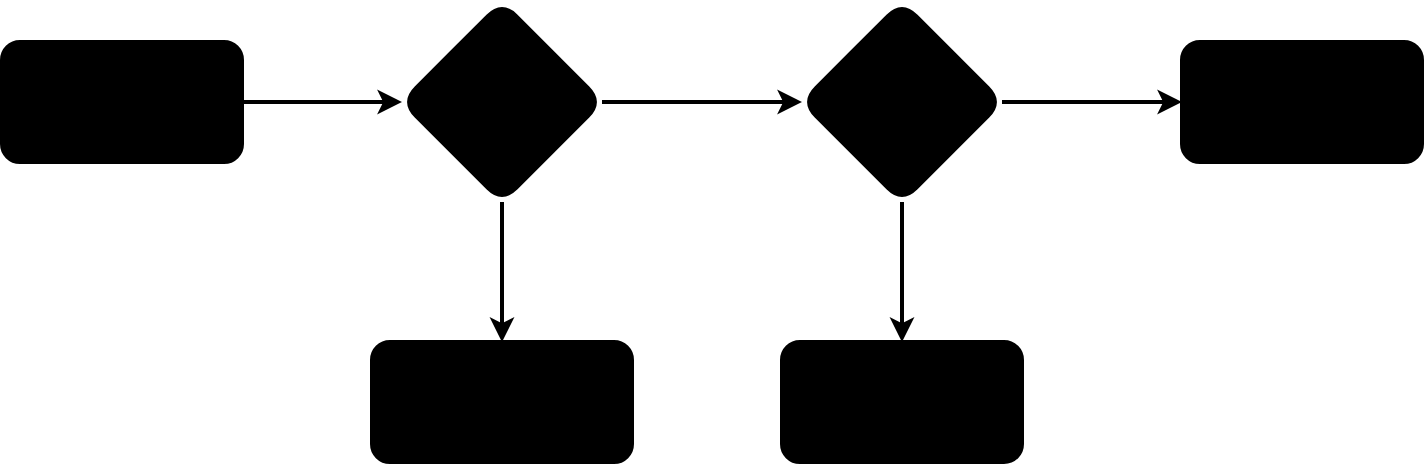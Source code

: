 <mxfile version="26.2.12">
  <diagram id="C5RBs43oDa-KdzZeNtuy" name="Page-1">
    <mxGraphModel dx="1099" dy="597" grid="1" gridSize="10" guides="1" tooltips="1" connect="1" arrows="1" fold="1" page="1" pageScale="1" pageWidth="827" pageHeight="1169" math="0" shadow="0">
      <root>
        <mxCell id="WIyWlLk6GJQsqaUBKTNV-0" />
        <mxCell id="WIyWlLk6GJQsqaUBKTNV-1" parent="WIyWlLk6GJQsqaUBKTNV-0" />
        <mxCell id="RYbKcA7-CBiTDcBswhLT-4" value="" style="edgeStyle=orthogonalEdgeStyle;rounded=0;orthogonalLoop=1;jettySize=auto;html=1;strokeColor=light-dark(#000000,#B4CEFF);fontColor=light-dark(#000000,#FFFFFF);labelBackgroundColor=none;strokeWidth=2;" edge="1" parent="WIyWlLk6GJQsqaUBKTNV-1" source="RYbKcA7-CBiTDcBswhLT-0" target="RYbKcA7-CBiTDcBswhLT-3">
          <mxGeometry relative="1" as="geometry" />
        </mxCell>
        <mxCell id="RYbKcA7-CBiTDcBswhLT-0" value="USER" style="rounded=1;html=1;fillColor=light-dark(#000000,#39322B);strokeColor=light-dark(#000000,#B4CEFF);gradientColor=none;fontColor=light-dark(#000000,#FFFFFF);whiteSpace=wrap;textShadow=0;labelBackgroundColor=none;strokeWidth=2;" vertex="1" parent="WIyWlLk6GJQsqaUBKTNV-1">
          <mxGeometry x="40" y="250" width="120" height="60" as="geometry" />
        </mxCell>
        <mxCell id="RYbKcA7-CBiTDcBswhLT-10" value="" style="edgeStyle=orthogonalEdgeStyle;rounded=0;orthogonalLoop=1;jettySize=auto;html=1;strokeColor=light-dark(#000000,#B4CEFF);fontColor=light-dark(#000000,#FFFFFF);labelBackgroundColor=none;strokeWidth=2;" edge="1" parent="WIyWlLk6GJQsqaUBKTNV-1" source="RYbKcA7-CBiTDcBswhLT-3" target="RYbKcA7-CBiTDcBswhLT-9">
          <mxGeometry relative="1" as="geometry" />
        </mxCell>
        <mxCell id="RYbKcA7-CBiTDcBswhLT-14" value="" style="edgeStyle=orthogonalEdgeStyle;rounded=0;orthogonalLoop=1;jettySize=auto;html=1;strokeColor=light-dark(#000000,#B4CEFF);fontColor=light-dark(#000000,#FFFFFF);labelBackgroundColor=none;strokeWidth=2;" edge="1" parent="WIyWlLk6GJQsqaUBKTNV-1" source="RYbKcA7-CBiTDcBswhLT-3" target="RYbKcA7-CBiTDcBswhLT-13">
          <mxGeometry relative="1" as="geometry" />
        </mxCell>
        <mxCell id="RYbKcA7-CBiTDcBswhLT-3" value="Web App" style="rhombus;whiteSpace=wrap;html=1;rounded=1;strokeColor=light-dark(#000000,#B4CEFF);fontColor=light-dark(#000000,#FFFFFF);labelBackgroundColor=none;strokeWidth=2;fillColor=light-dark(#000000,#39322B);" vertex="1" parent="WIyWlLk6GJQsqaUBKTNV-1">
          <mxGeometry x="240" y="230" width="100" height="100" as="geometry" />
        </mxCell>
        <mxCell id="RYbKcA7-CBiTDcBswhLT-12" value="" style="edgeStyle=orthogonalEdgeStyle;rounded=0;orthogonalLoop=1;jettySize=auto;html=1;strokeColor=light-dark(#000000,#B4CEFF);fontColor=light-dark(#000000,#FFFFFF);labelBackgroundColor=none;strokeWidth=2;" edge="1" parent="WIyWlLk6GJQsqaUBKTNV-1" source="RYbKcA7-CBiTDcBswhLT-9" target="RYbKcA7-CBiTDcBswhLT-11">
          <mxGeometry relative="1" as="geometry" />
        </mxCell>
        <mxCell id="RYbKcA7-CBiTDcBswhLT-16" value="" style="edgeStyle=orthogonalEdgeStyle;rounded=0;orthogonalLoop=1;jettySize=auto;html=1;strokeColor=light-dark(#000000,#B4CEFF);fontColor=light-dark(#000000,#FFFFFF);labelBackgroundColor=none;strokeWidth=2;" edge="1" parent="WIyWlLk6GJQsqaUBKTNV-1" source="RYbKcA7-CBiTDcBswhLT-9" target="RYbKcA7-CBiTDcBswhLT-15">
          <mxGeometry relative="1" as="geometry" />
        </mxCell>
        <mxCell id="RYbKcA7-CBiTDcBswhLT-9" value="Blockchain Platform (Polygon)" style="rhombus;whiteSpace=wrap;html=1;rounded=1;strokeColor=light-dark(#000000,#B4CEFF);fontColor=light-dark(#000000,#FFFFFF);labelBackgroundColor=none;strokeWidth=2;fillColor=light-dark(#000000,#39322B);" vertex="1" parent="WIyWlLk6GJQsqaUBKTNV-1">
          <mxGeometry x="440" y="230" width="100" height="100" as="geometry" />
        </mxCell>
        <mxCell id="RYbKcA7-CBiTDcBswhLT-11" value="NGO Verification" style="whiteSpace=wrap;html=1;rounded=1;strokeColor=light-dark(#000000,#B4CEFF);fontColor=light-dark(#000000,#FFFFFF);labelBackgroundColor=none;strokeWidth=2;fillColor=light-dark(#000000,#39322B);" vertex="1" parent="WIyWlLk6GJQsqaUBKTNV-1">
          <mxGeometry x="630" y="250" width="120" height="60" as="geometry" />
        </mxCell>
        <mxCell id="RYbKcA7-CBiTDcBswhLT-13" value="Environmental Impact Tracking" style="whiteSpace=wrap;html=1;rounded=1;strokeColor=light-dark(#000000,#B4CEFF);fontColor=light-dark(#000000,#FFFFFF);labelBackgroundColor=none;strokeWidth=2;fillColor=light-dark(#000000,#39322B);" vertex="1" parent="WIyWlLk6GJQsqaUBKTNV-1">
          <mxGeometry x="225" y="400" width="130" height="60" as="geometry" />
        </mxCell>
        <mxCell id="RYbKcA7-CBiTDcBswhLT-15" value="NFT Minting" style="whiteSpace=wrap;html=1;rounded=1;strokeColor=light-dark(#000000,#B4CEFF);fontColor=light-dark(#000000,#FFFFFF);labelBackgroundColor=none;strokeWidth=2;fillColor=light-dark(#000000,#39322B);" vertex="1" parent="WIyWlLk6GJQsqaUBKTNV-1">
          <mxGeometry x="430" y="400" width="120" height="60" as="geometry" />
        </mxCell>
      </root>
    </mxGraphModel>
  </diagram>
</mxfile>

